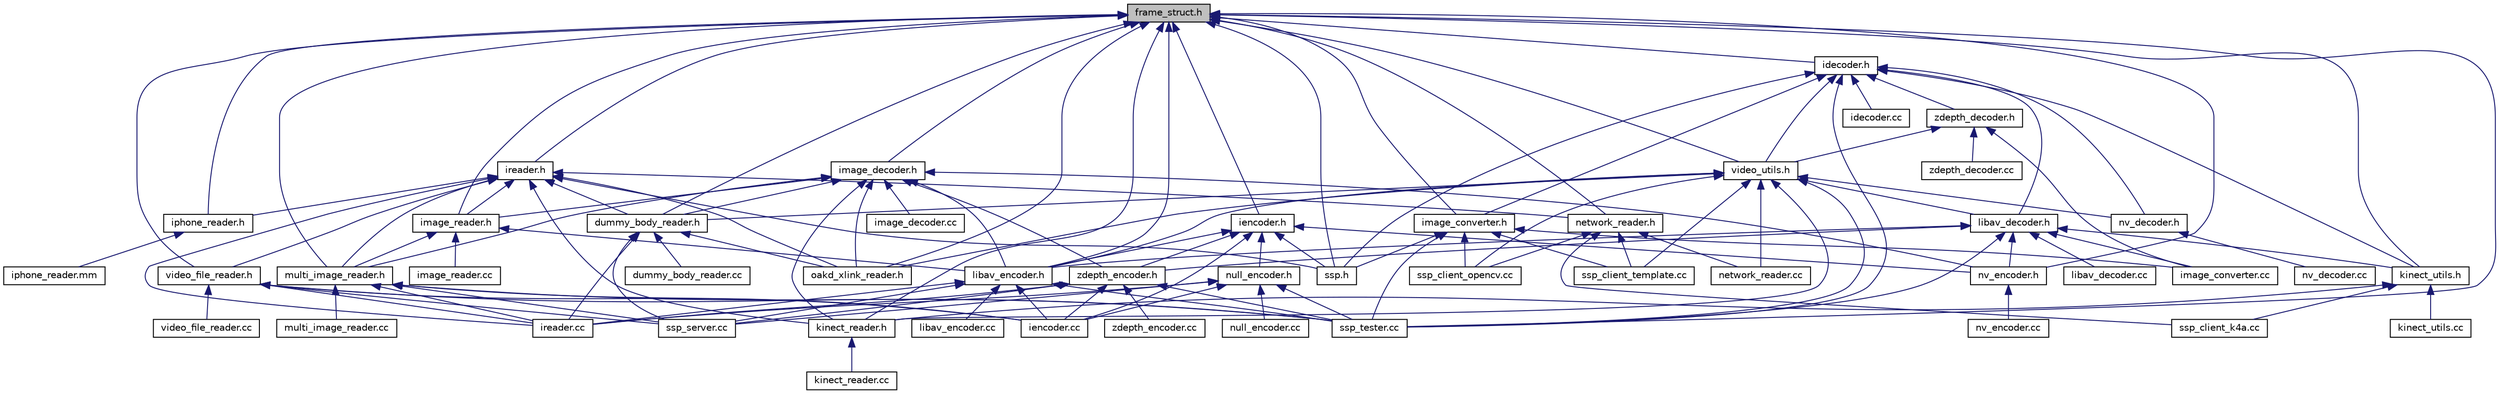 digraph "frame_struct.h"
{
 // LATEX_PDF_SIZE
  edge [fontname="Helvetica",fontsize="10",labelfontname="Helvetica",labelfontsize="10"];
  node [fontname="Helvetica",fontsize="10",shape=record];
  Node1 [label="frame_struct.h",height=0.2,width=0.4,color="black", fillcolor="grey75", style="filled", fontcolor="black",tooltip="Frame struct definition. \"Universal\" frame data type."];
  Node1 -> Node2 [dir="back",color="midnightblue",fontsize="10",style="solid",fontname="Helvetica"];
  Node2 [label="network_reader.h",height=0.2,width=0.4,color="black", fillcolor="white", style="filled",URL="$network__reader_8h.html",tooltip="Network reader."];
  Node2 -> Node3 [dir="back",color="midnightblue",fontsize="10",style="solid",fontname="Helvetica"];
  Node3 [label="ssp_client_k4a.cc",height=0.2,width=0.4,color="black", fillcolor="white", style="filled",URL="$ssp__client__k4a_8cc.html",tooltip="SSP client with lib k4a."];
  Node2 -> Node4 [dir="back",color="midnightblue",fontsize="10",style="solid",fontname="Helvetica"];
  Node4 [label="ssp_client_opencv.cc",height=0.2,width=0.4,color="black", fillcolor="white", style="filled",URL="$ssp__client__opencv_8cc.html",tooltip="OpenCV based ssp client client."];
  Node2 -> Node5 [dir="back",color="midnightblue",fontsize="10",style="solid",fontname="Helvetica"];
  Node5 [label="ssp_client_template.cc",height=0.2,width=0.4,color="black", fillcolor="white", style="filled",URL="$ssp__client__template_8cc.html",tooltip="Template for an SSP client."];
  Node2 -> Node6 [dir="back",color="midnightblue",fontsize="10",style="solid",fontname="Helvetica"];
  Node6 [label="network_reader.cc",height=0.2,width=0.4,color="black", fillcolor="white", style="filled",URL="$network__reader_8cc.html",tooltip="Network reader."];
  Node1 -> Node7 [dir="back",color="midnightblue",fontsize="10",style="solid",fontname="Helvetica"];
  Node7 [label="ireader.h",height=0.2,width=0.4,color="black", fillcolor="white", style="filled",URL="$readers_2ireader_8h.html",tooltip="Reader interface to SSP."];
  Node7 -> Node2 [dir="back",color="midnightblue",fontsize="10",style="solid",fontname="Helvetica"];
  Node7 -> Node8 [dir="back",color="midnightblue",fontsize="10",style="solid",fontname="Helvetica"];
  Node8 [label="image_reader.h",height=0.2,width=0.4,color="black", fillcolor="white", style="filled",URL="$image__reader_8h.html",tooltip="Image reader."];
  Node8 -> Node9 [dir="back",color="midnightblue",fontsize="10",style="solid",fontname="Helvetica"];
  Node9 [label="libav_encoder.h",height=0.2,width=0.4,color="black", fillcolor="white", style="filled",URL="$libav__encoder_8h.html",tooltip="Jpeg/Mpeg encoder."];
  Node9 -> Node10 [dir="back",color="midnightblue",fontsize="10",style="solid",fontname="Helvetica"];
  Node10 [label="iencoder.cc",height=0.2,width=0.4,color="black", fillcolor="white", style="filled",URL="$iencoder_8cc.html",tooltip="IEncoder factory."];
  Node9 -> Node11 [dir="back",color="midnightblue",fontsize="10",style="solid",fontname="Helvetica"];
  Node11 [label="libav_encoder.cc",height=0.2,width=0.4,color="black", fillcolor="white", style="filled",URL="$libav__encoder_8cc.html",tooltip="Jpef/Mpeg encoder."];
  Node9 -> Node12 [dir="back",color="midnightblue",fontsize="10",style="solid",fontname="Helvetica"];
  Node12 [label="ireader.cc",height=0.2,width=0.4,color="black", fillcolor="white", style="filled",URL="$ireader_8cc.html",tooltip="IReader factory."];
  Node9 -> Node13 [dir="back",color="midnightblue",fontsize="10",style="solid",fontname="Helvetica"];
  Node13 [label="ssp_server.cc",height=0.2,width=0.4,color="black", fillcolor="white", style="filled",URL="$ssp__server_8cc.html",tooltip="SSP, server side."];
  Node9 -> Node14 [dir="back",color="midnightblue",fontsize="10",style="solid",fontname="Helvetica"];
  Node14 [label="ssp_tester.cc",height=0.2,width=0.4,color="black", fillcolor="white", style="filled",URL="$ssp__tester_8cc.html",tooltip="SSP test program."];
  Node8 -> Node15 [dir="back",color="midnightblue",fontsize="10",style="solid",fontname="Helvetica"];
  Node15 [label="multi_image_reader.h",height=0.2,width=0.4,color="black", fillcolor="white", style="filled",URL="$multi__image__reader_8h.html",tooltip="Multi image reader."];
  Node15 -> Node10 [dir="back",color="midnightblue",fontsize="10",style="solid",fontname="Helvetica"];
  Node15 -> Node12 [dir="back",color="midnightblue",fontsize="10",style="solid",fontname="Helvetica"];
  Node15 -> Node16 [dir="back",color="midnightblue",fontsize="10",style="solid",fontname="Helvetica"];
  Node16 [label="multi_image_reader.cc",height=0.2,width=0.4,color="black", fillcolor="white", style="filled",URL="$multi__image__reader_8cc.html",tooltip="Multi image reader."];
  Node15 -> Node13 [dir="back",color="midnightblue",fontsize="10",style="solid",fontname="Helvetica"];
  Node15 -> Node14 [dir="back",color="midnightblue",fontsize="10",style="solid",fontname="Helvetica"];
  Node8 -> Node17 [dir="back",color="midnightblue",fontsize="10",style="solid",fontname="Helvetica"];
  Node17 [label="image_reader.cc",height=0.2,width=0.4,color="black", fillcolor="white", style="filled",URL="$image__reader_8cc.html",tooltip="Image reader."];
  Node7 -> Node18 [dir="back",color="midnightblue",fontsize="10",style="solid",fontname="Helvetica"];
  Node18 [label="video_file_reader.h",height=0.2,width=0.4,color="black", fillcolor="white", style="filled",URL="$video__file__reader_8h.html",tooltip="Video file reader support."];
  Node18 -> Node10 [dir="back",color="midnightblue",fontsize="10",style="solid",fontname="Helvetica"];
  Node18 -> Node12 [dir="back",color="midnightblue",fontsize="10",style="solid",fontname="Helvetica"];
  Node18 -> Node19 [dir="back",color="midnightblue",fontsize="10",style="solid",fontname="Helvetica"];
  Node19 [label="video_file_reader.cc",height=0.2,width=0.4,color="black", fillcolor="white", style="filled",URL="$video__file__reader_8cc.html",tooltip="Video file reader."];
  Node18 -> Node13 [dir="back",color="midnightblue",fontsize="10",style="solid",fontname="Helvetica"];
  Node18 -> Node14 [dir="back",color="midnightblue",fontsize="10",style="solid",fontname="Helvetica"];
  Node7 -> Node15 [dir="back",color="midnightblue",fontsize="10",style="solid",fontname="Helvetica"];
  Node7 -> Node20 [dir="back",color="midnightblue",fontsize="10",style="solid",fontname="Helvetica"];
  Node20 [label="dummy_body_reader.h",height=0.2,width=0.4,color="black", fillcolor="white", style="filled",URL="$dummy__body__reader_8h.html",tooltip="Dumy Body Reader."];
  Node20 -> Node21 [dir="back",color="midnightblue",fontsize="10",style="solid",fontname="Helvetica"];
  Node21 [label="dummy_body_reader.cc",height=0.2,width=0.4,color="black", fillcolor="white", style="filled",URL="$dummy__body__reader_8cc.html",tooltip="Dumy Body Reader."];
  Node20 -> Node12 [dir="back",color="midnightblue",fontsize="10",style="solid",fontname="Helvetica"];
  Node20 -> Node22 [dir="back",color="midnightblue",fontsize="10",style="solid",fontname="Helvetica"];
  Node22 [label="oakd_xlink_reader.h",height=0.2,width=0.4,color="black", fillcolor="white", style="filled",URL="$oakd__xlink__reader_8h_source.html",tooltip=" "];
  Node20 -> Node13 [dir="back",color="midnightblue",fontsize="10",style="solid",fontname="Helvetica"];
  Node7 -> Node23 [dir="back",color="midnightblue",fontsize="10",style="solid",fontname="Helvetica"];
  Node23 [label="iphone_reader.h",height=0.2,width=0.4,color="black", fillcolor="white", style="filled",URL="$iphone__reader_8h.html",tooltip="iPhone driver"];
  Node23 -> Node24 [dir="back",color="midnightblue",fontsize="10",style="solid",fontname="Helvetica"];
  Node24 [label="iphone_reader.mm",height=0.2,width=0.4,color="black", fillcolor="white", style="filled",URL="$iphone__reader_8mm.html",tooltip="iPhone driver"];
  Node7 -> Node12 [dir="back",color="midnightblue",fontsize="10",style="solid",fontname="Helvetica"];
  Node7 -> Node25 [dir="back",color="midnightblue",fontsize="10",style="solid",fontname="Helvetica"];
  Node25 [label="kinect_reader.h",height=0.2,width=0.4,color="black", fillcolor="white", style="filled",URL="$kinect__reader_8h.html",tooltip="Kinect driver."];
  Node25 -> Node26 [dir="back",color="midnightblue",fontsize="10",style="solid",fontname="Helvetica"];
  Node26 [label="kinect_reader.cc",height=0.2,width=0.4,color="black", fillcolor="white", style="filled",URL="$kinect__reader_8cc.html",tooltip="Kinect driver."];
  Node7 -> Node22 [dir="back",color="midnightblue",fontsize="10",style="solid",fontname="Helvetica"];
  Node7 -> Node27 [dir="back",color="midnightblue",fontsize="10",style="solid",fontname="Helvetica"];
  Node27 [label="ssp.h",height=0.2,width=0.4,color="black", fillcolor="white", style="filled",URL="$ssp_8h.html",tooltip=" "];
  Node1 -> Node28 [dir="back",color="midnightblue",fontsize="10",style="solid",fontname="Helvetica"];
  Node28 [label="idecoder.h",height=0.2,width=0.4,color="black", fillcolor="white", style="filled",URL="$decoders_2idecoder_8h.html",tooltip="Frame decoder interface."];
  Node28 -> Node29 [dir="back",color="midnightblue",fontsize="10",style="solid",fontname="Helvetica"];
  Node29 [label="video_utils.h",height=0.2,width=0.4,color="black", fillcolor="white", style="filled",URL="$video__utils_8h.html",tooltip="Video utilities."];
  Node29 -> Node30 [dir="back",color="midnightblue",fontsize="10",style="solid",fontname="Helvetica"];
  Node30 [label="libav_decoder.h",height=0.2,width=0.4,color="black", fillcolor="white", style="filled",URL="$libav__decoder_8h.html",tooltip="Jpeg/Mpeg decoder."];
  Node30 -> Node31 [dir="back",color="midnightblue",fontsize="10",style="solid",fontname="Helvetica"];
  Node31 [label="kinect_utils.h",height=0.2,width=0.4,color="black", fillcolor="white", style="filled",URL="$kinect__utils_8h.html",tooltip="Utils for Kinect RT integration."];
  Node31 -> Node3 [dir="back",color="midnightblue",fontsize="10",style="solid",fontname="Helvetica"];
  Node31 -> Node25 [dir="back",color="midnightblue",fontsize="10",style="solid",fontname="Helvetica"];
  Node31 -> Node32 [dir="back",color="midnightblue",fontsize="10",style="solid",fontname="Helvetica"];
  Node32 [label="kinect_utils.cc",height=0.2,width=0.4,color="black", fillcolor="white", style="filled",URL="$kinect__utils_8cc.html",tooltip="Utils for Kinect RT integration."];
  Node30 -> Node33 [dir="back",color="midnightblue",fontsize="10",style="solid",fontname="Helvetica"];
  Node33 [label="libav_decoder.cc",height=0.2,width=0.4,color="black", fillcolor="white", style="filled",URL="$libav__decoder_8cc.html",tooltip="Jpeg/Mpeg decoder."];
  Node30 -> Node9 [dir="back",color="midnightblue",fontsize="10",style="solid",fontname="Helvetica"];
  Node30 -> Node34 [dir="back",color="midnightblue",fontsize="10",style="solid",fontname="Helvetica"];
  Node34 [label="zdepth_encoder.h",height=0.2,width=0.4,color="black", fillcolor="white", style="filled",URL="$zdepth__encoder_8h.html",tooltip="encoder"];
  Node34 -> Node10 [dir="back",color="midnightblue",fontsize="10",style="solid",fontname="Helvetica"];
  Node34 -> Node35 [dir="back",color="midnightblue",fontsize="10",style="solid",fontname="Helvetica"];
  Node35 [label="zdepth_encoder.cc",height=0.2,width=0.4,color="black", fillcolor="white", style="filled",URL="$zdepth__encoder_8cc.html",tooltip="ZDepth encoder."];
  Node34 -> Node12 [dir="back",color="midnightblue",fontsize="10",style="solid",fontname="Helvetica"];
  Node34 -> Node13 [dir="back",color="midnightblue",fontsize="10",style="solid",fontname="Helvetica"];
  Node34 -> Node14 [dir="back",color="midnightblue",fontsize="10",style="solid",fontname="Helvetica"];
  Node30 -> Node36 [dir="back",color="midnightblue",fontsize="10",style="solid",fontname="Helvetica"];
  Node36 [label="nv_encoder.h",height=0.2,width=0.4,color="black", fillcolor="white", style="filled",URL="$nv__encoder_8h.html",tooltip="NvPipe encoder."];
  Node36 -> Node37 [dir="back",color="midnightblue",fontsize="10",style="solid",fontname="Helvetica"];
  Node37 [label="nv_encoder.cc",height=0.2,width=0.4,color="black", fillcolor="white", style="filled",URL="$nv__encoder_8cc.html",tooltip="NvPipe encoder."];
  Node30 -> Node14 [dir="back",color="midnightblue",fontsize="10",style="solid",fontname="Helvetica"];
  Node30 -> Node38 [dir="back",color="midnightblue",fontsize="10",style="solid",fontname="Helvetica"];
  Node38 [label="image_converter.cc",height=0.2,width=0.4,color="black", fillcolor="white", style="filled",URL="$image__converter_8cc.html",tooltip="Image converter from frame struct to opencv image."];
  Node29 -> Node4 [dir="back",color="midnightblue",fontsize="10",style="solid",fontname="Helvetica"];
  Node29 -> Node5 [dir="back",color="midnightblue",fontsize="10",style="solid",fontname="Helvetica"];
  Node29 -> Node39 [dir="back",color="midnightblue",fontsize="10",style="solid",fontname="Helvetica"];
  Node39 [label="nv_decoder.h",height=0.2,width=0.4,color="black", fillcolor="white", style="filled",URL="$nv__decoder_8h.html",tooltip="NvPipe decoder."];
  Node39 -> Node40 [dir="back",color="midnightblue",fontsize="10",style="solid",fontname="Helvetica"];
  Node40 [label="nv_decoder.cc",height=0.2,width=0.4,color="black", fillcolor="white", style="filled",URL="$nv__decoder_8cc.html",tooltip="NvPipe decoder."];
  Node29 -> Node9 [dir="back",color="midnightblue",fontsize="10",style="solid",fontname="Helvetica"];
  Node29 -> Node20 [dir="back",color="midnightblue",fontsize="10",style="solid",fontname="Helvetica"];
  Node29 -> Node25 [dir="back",color="midnightblue",fontsize="10",style="solid",fontname="Helvetica"];
  Node29 -> Node6 [dir="back",color="midnightblue",fontsize="10",style="solid",fontname="Helvetica"];
  Node29 -> Node22 [dir="back",color="midnightblue",fontsize="10",style="solid",fontname="Helvetica"];
  Node29 -> Node14 [dir="back",color="midnightblue",fontsize="10",style="solid",fontname="Helvetica"];
  Node28 -> Node41 [dir="back",color="midnightblue",fontsize="10",style="solid",fontname="Helvetica"];
  Node41 [label="zdepth_decoder.h",height=0.2,width=0.4,color="black", fillcolor="white", style="filled",URL="$zdepth__decoder_8h.html",tooltip="ZDepth decoder."];
  Node41 -> Node29 [dir="back",color="midnightblue",fontsize="10",style="solid",fontname="Helvetica"];
  Node41 -> Node42 [dir="back",color="midnightblue",fontsize="10",style="solid",fontname="Helvetica"];
  Node42 [label="zdepth_decoder.cc",height=0.2,width=0.4,color="black", fillcolor="white", style="filled",URL="$zdepth__decoder_8cc.html",tooltip="ZDepth decoder."];
  Node41 -> Node38 [dir="back",color="midnightblue",fontsize="10",style="solid",fontname="Helvetica"];
  Node28 -> Node43 [dir="back",color="midnightblue",fontsize="10",style="solid",fontname="Helvetica"];
  Node43 [label="image_converter.h",height=0.2,width=0.4,color="black", fillcolor="white", style="filled",URL="$utils_2image__converter_8h.html",tooltip="Image converter from frame struct to opencv."];
  Node43 -> Node4 [dir="back",color="midnightblue",fontsize="10",style="solid",fontname="Helvetica"];
  Node43 -> Node5 [dir="back",color="midnightblue",fontsize="10",style="solid",fontname="Helvetica"];
  Node43 -> Node27 [dir="back",color="midnightblue",fontsize="10",style="solid",fontname="Helvetica"];
  Node43 -> Node14 [dir="back",color="midnightblue",fontsize="10",style="solid",fontname="Helvetica"];
  Node43 -> Node38 [dir="back",color="midnightblue",fontsize="10",style="solid",fontname="Helvetica"];
  Node28 -> Node31 [dir="back",color="midnightblue",fontsize="10",style="solid",fontname="Helvetica"];
  Node28 -> Node30 [dir="back",color="midnightblue",fontsize="10",style="solid",fontname="Helvetica"];
  Node28 -> Node44 [dir="back",color="midnightblue",fontsize="10",style="solid",fontname="Helvetica"];
  Node44 [label="idecoder.cc",height=0.2,width=0.4,color="black", fillcolor="white", style="filled",URL="$idecoder_8cc.html",tooltip="IDecoder factory."];
  Node28 -> Node39 [dir="back",color="midnightblue",fontsize="10",style="solid",fontname="Helvetica"];
  Node28 -> Node27 [dir="back",color="midnightblue",fontsize="10",style="solid",fontname="Helvetica"];
  Node28 -> Node14 [dir="back",color="midnightblue",fontsize="10",style="solid",fontname="Helvetica"];
  Node1 -> Node29 [dir="back",color="midnightblue",fontsize="10",style="solid",fontname="Helvetica"];
  Node1 -> Node43 [dir="back",color="midnightblue",fontsize="10",style="solid",fontname="Helvetica"];
  Node1 -> Node31 [dir="back",color="midnightblue",fontsize="10",style="solid",fontname="Helvetica"];
  Node1 -> Node45 [dir="back",color="midnightblue",fontsize="10",style="solid",fontname="Helvetica"];
  Node45 [label="iencoder.h",height=0.2,width=0.4,color="black", fillcolor="white", style="filled",URL="$encoders_2iencoder_8h.html",tooltip="IEncoder definition: frame encoder."];
  Node45 -> Node10 [dir="back",color="midnightblue",fontsize="10",style="solid",fontname="Helvetica"];
  Node45 -> Node9 [dir="back",color="midnightblue",fontsize="10",style="solid",fontname="Helvetica"];
  Node45 -> Node46 [dir="back",color="midnightblue",fontsize="10",style="solid",fontname="Helvetica"];
  Node46 [label="null_encoder.h",height=0.2,width=0.4,color="black", fillcolor="white", style="filled",URL="$null__encoder_8h.html",tooltip=" "];
  Node46 -> Node10 [dir="back",color="midnightblue",fontsize="10",style="solid",fontname="Helvetica"];
  Node46 -> Node47 [dir="back",color="midnightblue",fontsize="10",style="solid",fontname="Helvetica"];
  Node47 [label="null_encoder.cc",height=0.2,width=0.4,color="black", fillcolor="white", style="filled",URL="$null__encoder_8cc.html",tooltip="Straight pipe encoder."];
  Node46 -> Node12 [dir="back",color="midnightblue",fontsize="10",style="solid",fontname="Helvetica"];
  Node46 -> Node13 [dir="back",color="midnightblue",fontsize="10",style="solid",fontname="Helvetica"];
  Node46 -> Node14 [dir="back",color="midnightblue",fontsize="10",style="solid",fontname="Helvetica"];
  Node45 -> Node34 [dir="back",color="midnightblue",fontsize="10",style="solid",fontname="Helvetica"];
  Node45 -> Node36 [dir="back",color="midnightblue",fontsize="10",style="solid",fontname="Helvetica"];
  Node45 -> Node27 [dir="back",color="midnightblue",fontsize="10",style="solid",fontname="Helvetica"];
  Node1 -> Node8 [dir="back",color="midnightblue",fontsize="10",style="solid",fontname="Helvetica"];
  Node1 -> Node48 [dir="back",color="midnightblue",fontsize="10",style="solid",fontname="Helvetica"];
  Node48 [label="image_decoder.h",height=0.2,width=0.4,color="black", fillcolor="white", style="filled",URL="$image__decoder_8h.html",tooltip="AV Image decoder."];
  Node48 -> Node8 [dir="back",color="midnightblue",fontsize="10",style="solid",fontname="Helvetica"];
  Node48 -> Node9 [dir="back",color="midnightblue",fontsize="10",style="solid",fontname="Helvetica"];
  Node48 -> Node34 [dir="back",color="midnightblue",fontsize="10",style="solid",fontname="Helvetica"];
  Node48 -> Node15 [dir="back",color="midnightblue",fontsize="10",style="solid",fontname="Helvetica"];
  Node48 -> Node36 [dir="back",color="midnightblue",fontsize="10",style="solid",fontname="Helvetica"];
  Node48 -> Node20 [dir="back",color="midnightblue",fontsize="10",style="solid",fontname="Helvetica"];
  Node48 -> Node25 [dir="back",color="midnightblue",fontsize="10",style="solid",fontname="Helvetica"];
  Node48 -> Node22 [dir="back",color="midnightblue",fontsize="10",style="solid",fontname="Helvetica"];
  Node48 -> Node49 [dir="back",color="midnightblue",fontsize="10",style="solid",fontname="Helvetica"];
  Node49 [label="image_decoder.cc",height=0.2,width=0.4,color="black", fillcolor="white", style="filled",URL="$image__decoder_8cc.html",tooltip="mpeg/jpeg image decoder"];
  Node1 -> Node9 [dir="back",color="midnightblue",fontsize="10",style="solid",fontname="Helvetica"];
  Node1 -> Node18 [dir="back",color="midnightblue",fontsize="10",style="solid",fontname="Helvetica"];
  Node1 -> Node15 [dir="back",color="midnightblue",fontsize="10",style="solid",fontname="Helvetica"];
  Node1 -> Node36 [dir="back",color="midnightblue",fontsize="10",style="solid",fontname="Helvetica"];
  Node1 -> Node20 [dir="back",color="midnightblue",fontsize="10",style="solid",fontname="Helvetica"];
  Node1 -> Node23 [dir="back",color="midnightblue",fontsize="10",style="solid",fontname="Helvetica"];
  Node1 -> Node25 [dir="back",color="midnightblue",fontsize="10",style="solid",fontname="Helvetica"];
  Node1 -> Node22 [dir="back",color="midnightblue",fontsize="10",style="solid",fontname="Helvetica"];
  Node1 -> Node27 [dir="back",color="midnightblue",fontsize="10",style="solid",fontname="Helvetica"];
  Node1 -> Node14 [dir="back",color="midnightblue",fontsize="10",style="solid",fontname="Helvetica"];
}
